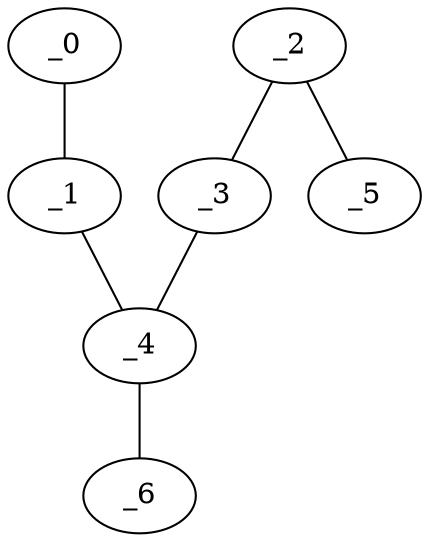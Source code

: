 graph WP1_0062 {
	_0	 [x="0.0685861",
		y="2.94447"];
	_1	 [x="0.534135",
		y="0.325388"];
	_0 -- _1;
	_4	 [x="1.5",
		y="1.98"];
	_1 -- _4;
	_2	 [x="2.5",
		y=3];
	_3	 [x="2.11686",
		y="0.823502"];
	_2 -- _3;
	_5	 [x="1.58397",
		y="1.12142"];
	_2 -- _5;
	_3 -- _4;
	_6	 [x="2.09447",
		y="0.656608"];
	_4 -- _6;
}
